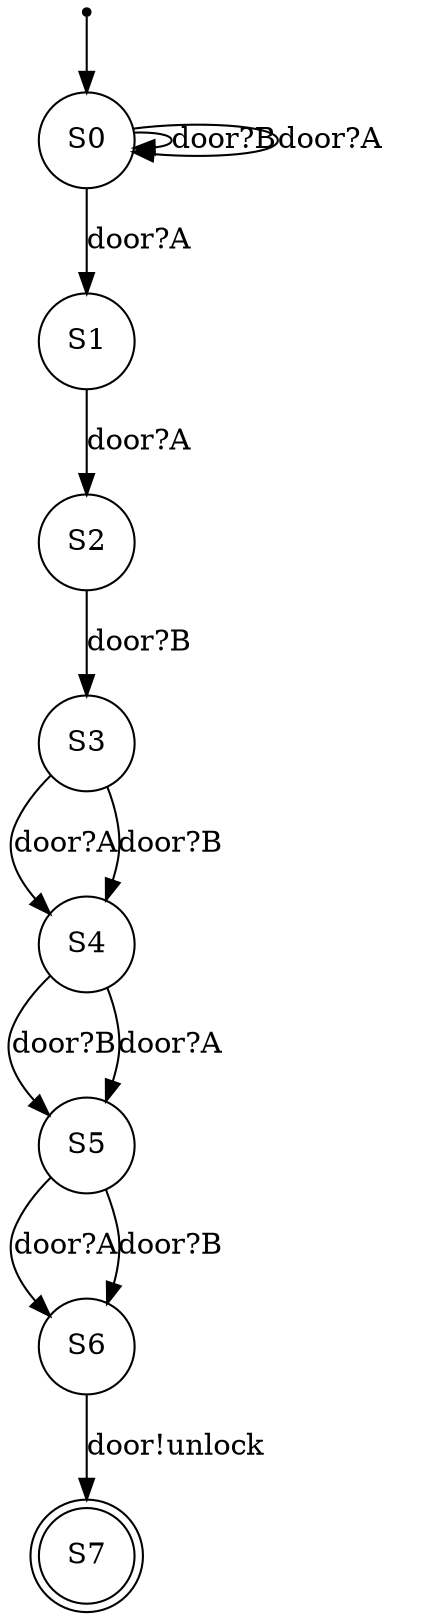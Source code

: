 digraph G {
compound=true;
	S0 [shape=circle,label="S0"];
	I0 [shape=point];
	S1 [shape=circle,label="S1"];
	S2 [shape=circle,label="S2"];
	S3 [shape=circle,label="S3"];
	S4 [shape=circle,label="S4"];
	S5 [shape=circle,label="S5"];
	S6 [shape=circle,label="S6"];
	S7 [shape=doublecircle,label="S7"];
	I0->S0;
	S0->S0 [label="door?B"];
	S0->S1 [label="door?A"];
	S0->S0 [label="door?A"];
	S1->S2 [label="door?A"];
	S2->S3 [label="door?B"];
	S3->S4 [label="door?A"];
	S3->S4 [label="door?B"];
	S4->S5 [label="door?B"];
	S4->S5 [label="door?A"];
	S5->S6 [label="door?A"];
	S5->S6 [label="door?B"];
	S6->S7 [label="door!unlock"];
}